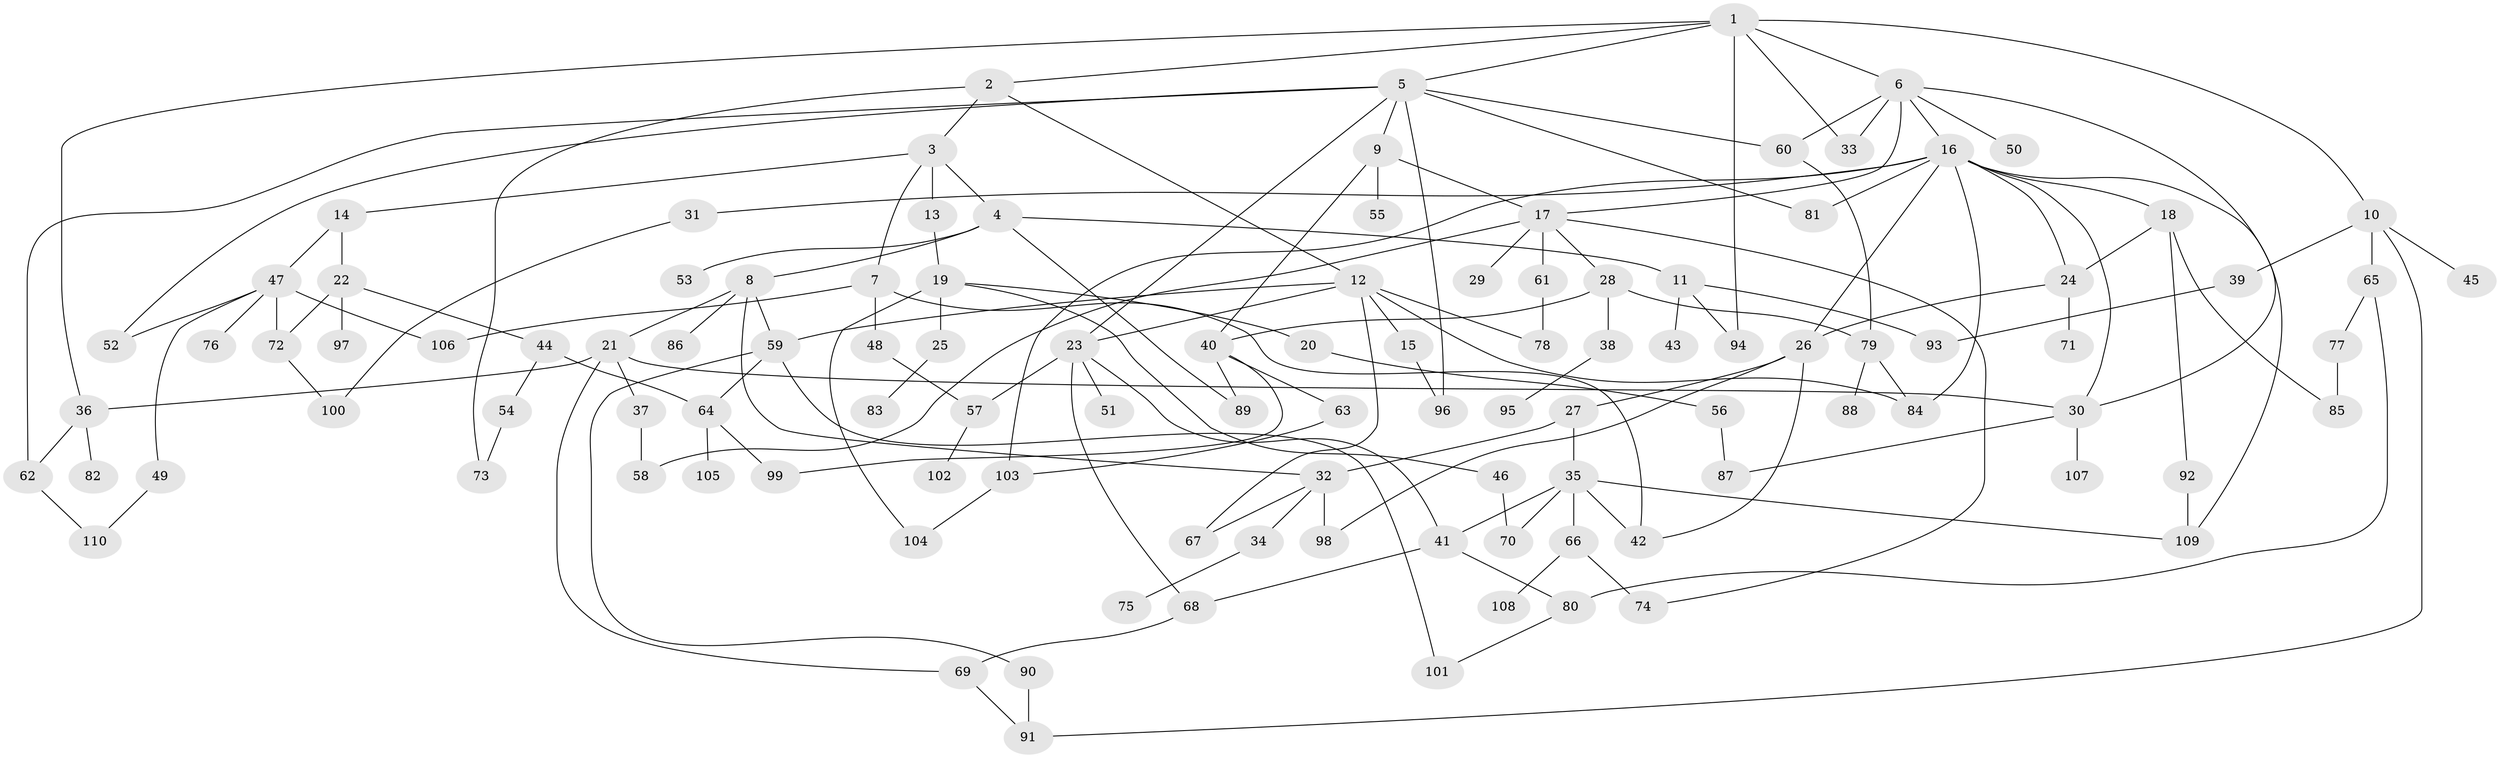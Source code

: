 // Generated by graph-tools (version 1.1) at 2025/25/03/09/25 03:25:34]
// undirected, 110 vertices, 160 edges
graph export_dot {
graph [start="1"]
  node [color=gray90,style=filled];
  1;
  2;
  3;
  4;
  5;
  6;
  7;
  8;
  9;
  10;
  11;
  12;
  13;
  14;
  15;
  16;
  17;
  18;
  19;
  20;
  21;
  22;
  23;
  24;
  25;
  26;
  27;
  28;
  29;
  30;
  31;
  32;
  33;
  34;
  35;
  36;
  37;
  38;
  39;
  40;
  41;
  42;
  43;
  44;
  45;
  46;
  47;
  48;
  49;
  50;
  51;
  52;
  53;
  54;
  55;
  56;
  57;
  58;
  59;
  60;
  61;
  62;
  63;
  64;
  65;
  66;
  67;
  68;
  69;
  70;
  71;
  72;
  73;
  74;
  75;
  76;
  77;
  78;
  79;
  80;
  81;
  82;
  83;
  84;
  85;
  86;
  87;
  88;
  89;
  90;
  91;
  92;
  93;
  94;
  95;
  96;
  97;
  98;
  99;
  100;
  101;
  102;
  103;
  104;
  105;
  106;
  107;
  108;
  109;
  110;
  1 -- 2;
  1 -- 5;
  1 -- 6;
  1 -- 10;
  1 -- 33;
  1 -- 94;
  1 -- 36;
  2 -- 3;
  2 -- 12;
  2 -- 73;
  3 -- 4;
  3 -- 7;
  3 -- 13;
  3 -- 14;
  4 -- 8;
  4 -- 11;
  4 -- 53;
  4 -- 89;
  5 -- 9;
  5 -- 62;
  5 -- 81;
  5 -- 52;
  5 -- 96;
  5 -- 23;
  5 -- 60;
  6 -- 16;
  6 -- 17;
  6 -- 50;
  6 -- 60;
  6 -- 30;
  6 -- 33;
  7 -- 42;
  7 -- 48;
  7 -- 106;
  8 -- 21;
  8 -- 59;
  8 -- 86;
  8 -- 32;
  9 -- 40;
  9 -- 55;
  9 -- 17;
  10 -- 39;
  10 -- 45;
  10 -- 65;
  10 -- 91;
  11 -- 43;
  11 -- 93;
  11 -- 94;
  12 -- 15;
  12 -- 23;
  12 -- 67;
  12 -- 78;
  12 -- 59;
  12 -- 84;
  13 -- 19;
  14 -- 22;
  14 -- 47;
  15 -- 96;
  16 -- 18;
  16 -- 24;
  16 -- 31;
  16 -- 81;
  16 -- 103;
  16 -- 109;
  16 -- 84;
  16 -- 26;
  16 -- 30;
  17 -- 28;
  17 -- 29;
  17 -- 61;
  17 -- 74;
  17 -- 58;
  18 -- 92;
  18 -- 24;
  18 -- 85;
  19 -- 20;
  19 -- 25;
  19 -- 46;
  19 -- 104;
  20 -- 56;
  21 -- 30;
  21 -- 36;
  21 -- 37;
  21 -- 69;
  22 -- 44;
  22 -- 72;
  22 -- 97;
  23 -- 41;
  23 -- 51;
  23 -- 68;
  23 -- 57;
  24 -- 26;
  24 -- 71;
  25 -- 83;
  26 -- 27;
  26 -- 98;
  26 -- 42;
  27 -- 32;
  27 -- 35;
  28 -- 38;
  28 -- 40;
  28 -- 79;
  30 -- 107;
  30 -- 87;
  31 -- 100;
  32 -- 34;
  32 -- 98;
  32 -- 67;
  34 -- 75;
  35 -- 66;
  35 -- 70;
  35 -- 109;
  35 -- 42;
  35 -- 41;
  36 -- 82;
  36 -- 62;
  37 -- 58;
  38 -- 95;
  39 -- 93;
  40 -- 63;
  40 -- 89;
  40 -- 99;
  41 -- 68;
  41 -- 80;
  44 -- 54;
  44 -- 64;
  46 -- 70;
  47 -- 49;
  47 -- 52;
  47 -- 76;
  47 -- 106;
  47 -- 72;
  48 -- 57;
  49 -- 110;
  54 -- 73;
  56 -- 87;
  57 -- 102;
  59 -- 90;
  59 -- 64;
  59 -- 101;
  60 -- 79;
  61 -- 78;
  62 -- 110;
  63 -- 103;
  64 -- 105;
  64 -- 99;
  65 -- 77;
  65 -- 80;
  66 -- 74;
  66 -- 108;
  68 -- 69;
  69 -- 91;
  72 -- 100;
  77 -- 85;
  79 -- 84;
  79 -- 88;
  80 -- 101;
  90 -- 91;
  92 -- 109;
  103 -- 104;
}
